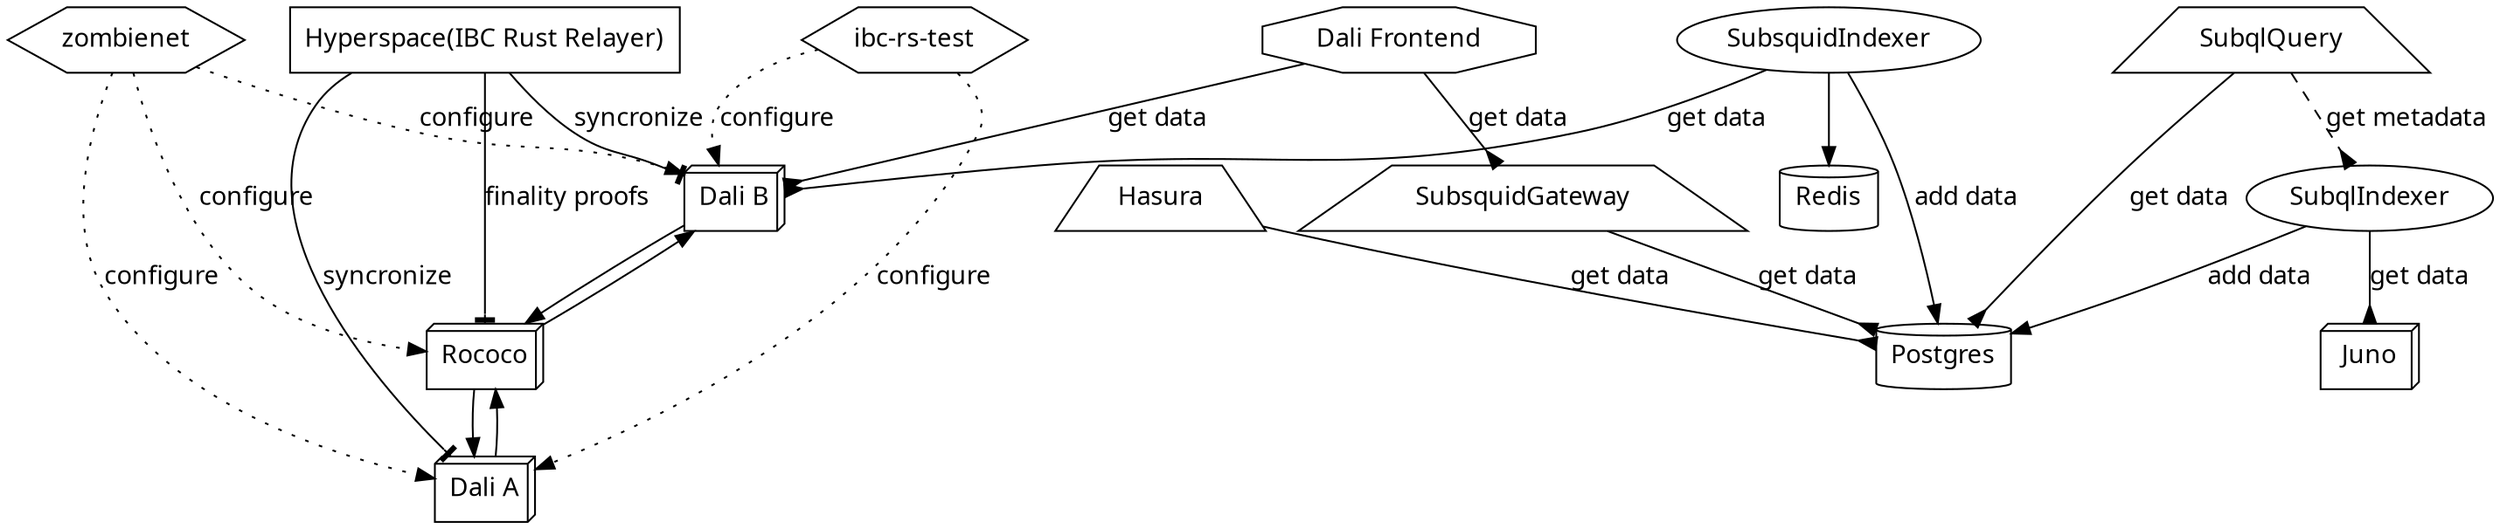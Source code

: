 digraph arion_xcvm {
    graph [fontname = "Handlee"];
    node [fontname = "Handlee"];
    edge [fontname = "Handlee"];    
    Dali [shape = box3d; label = "Dali B";];
    Rococo [shape = box3d;];
    Juno [shape = box3d;];
    sibling [shape = box3d;label = "Dali A";];
    Hasura [shape = trapezium;];
    SubqlQuery [shape = trapezium;];
    SubsquidGateway [shape = trapezium;];
    Postgres [shape = cylinder;];
    Redis [shape = cylinder;];
    dali_frontend [shape = octagon;label = "Dali Frontend";];
    hyperspace [shape = rectangle;label = "Hyperspace(IBC Rust Relayer)";];
    
    dali_frontend -> Dali [label = "get data"; arrowhead = inv;];
    dali_frontend -> SubsquidGateway [label = "get data"; arrowhead = inv;];
    Hasura -> Postgres [label = "get data"; arrowhead = inv;];
    SubqlIndexer -> Juno [label = "get data"; arrowhead = inv;];
    SubsquidIndexer -> Redis;
    SubsquidIndexer -> Postgres [label = "add data";];
    SubsquidIndexer -> Dali [label = "get data"; arrowhead = inv;];
    SubqlIndexer -> Postgres [label = "add data";];
    SubqlQuery -> Postgres [label = "get data"; arrowhead = inv;];
    SubqlQuery -> SubqlIndexer [style = dashed; label = "get metadata"; arrowhead = inv;];
    SubsquidGateway -> Postgres [label = "get data"; arrowhead = inv;];
    Dali -> Rococo;
    Rococo -> Dali;
    Rococo -> sibling;
    sibling -> Rococo;
    
    hyperspace -> Dali [label = "syncronize"; arrowhead = tee;];
    hyperspace -> sibling [label = "syncronize"; arrowhead = tee;];
    hyperspace -> Rococo [label = "finality proofs"; arrowhead = tee;];
    
    ibc_test [shape = hexagon;label = "ibc-rs-test";];    
    
    ibc_test -> Dali [label = "configure"; style = dotted;];
    ibc_test -> sibling [label = "configure"; style = dotted;];

    zombient  -> Dali [label = "configure"; style = dotted;];
    zombient  [shape = hexagon;label = "zombienet";];    
    zombient -> sibling [label = "configure"; style = dotted;];
    zombient -> Rococo [label = "configure"; style = dotted;];
}